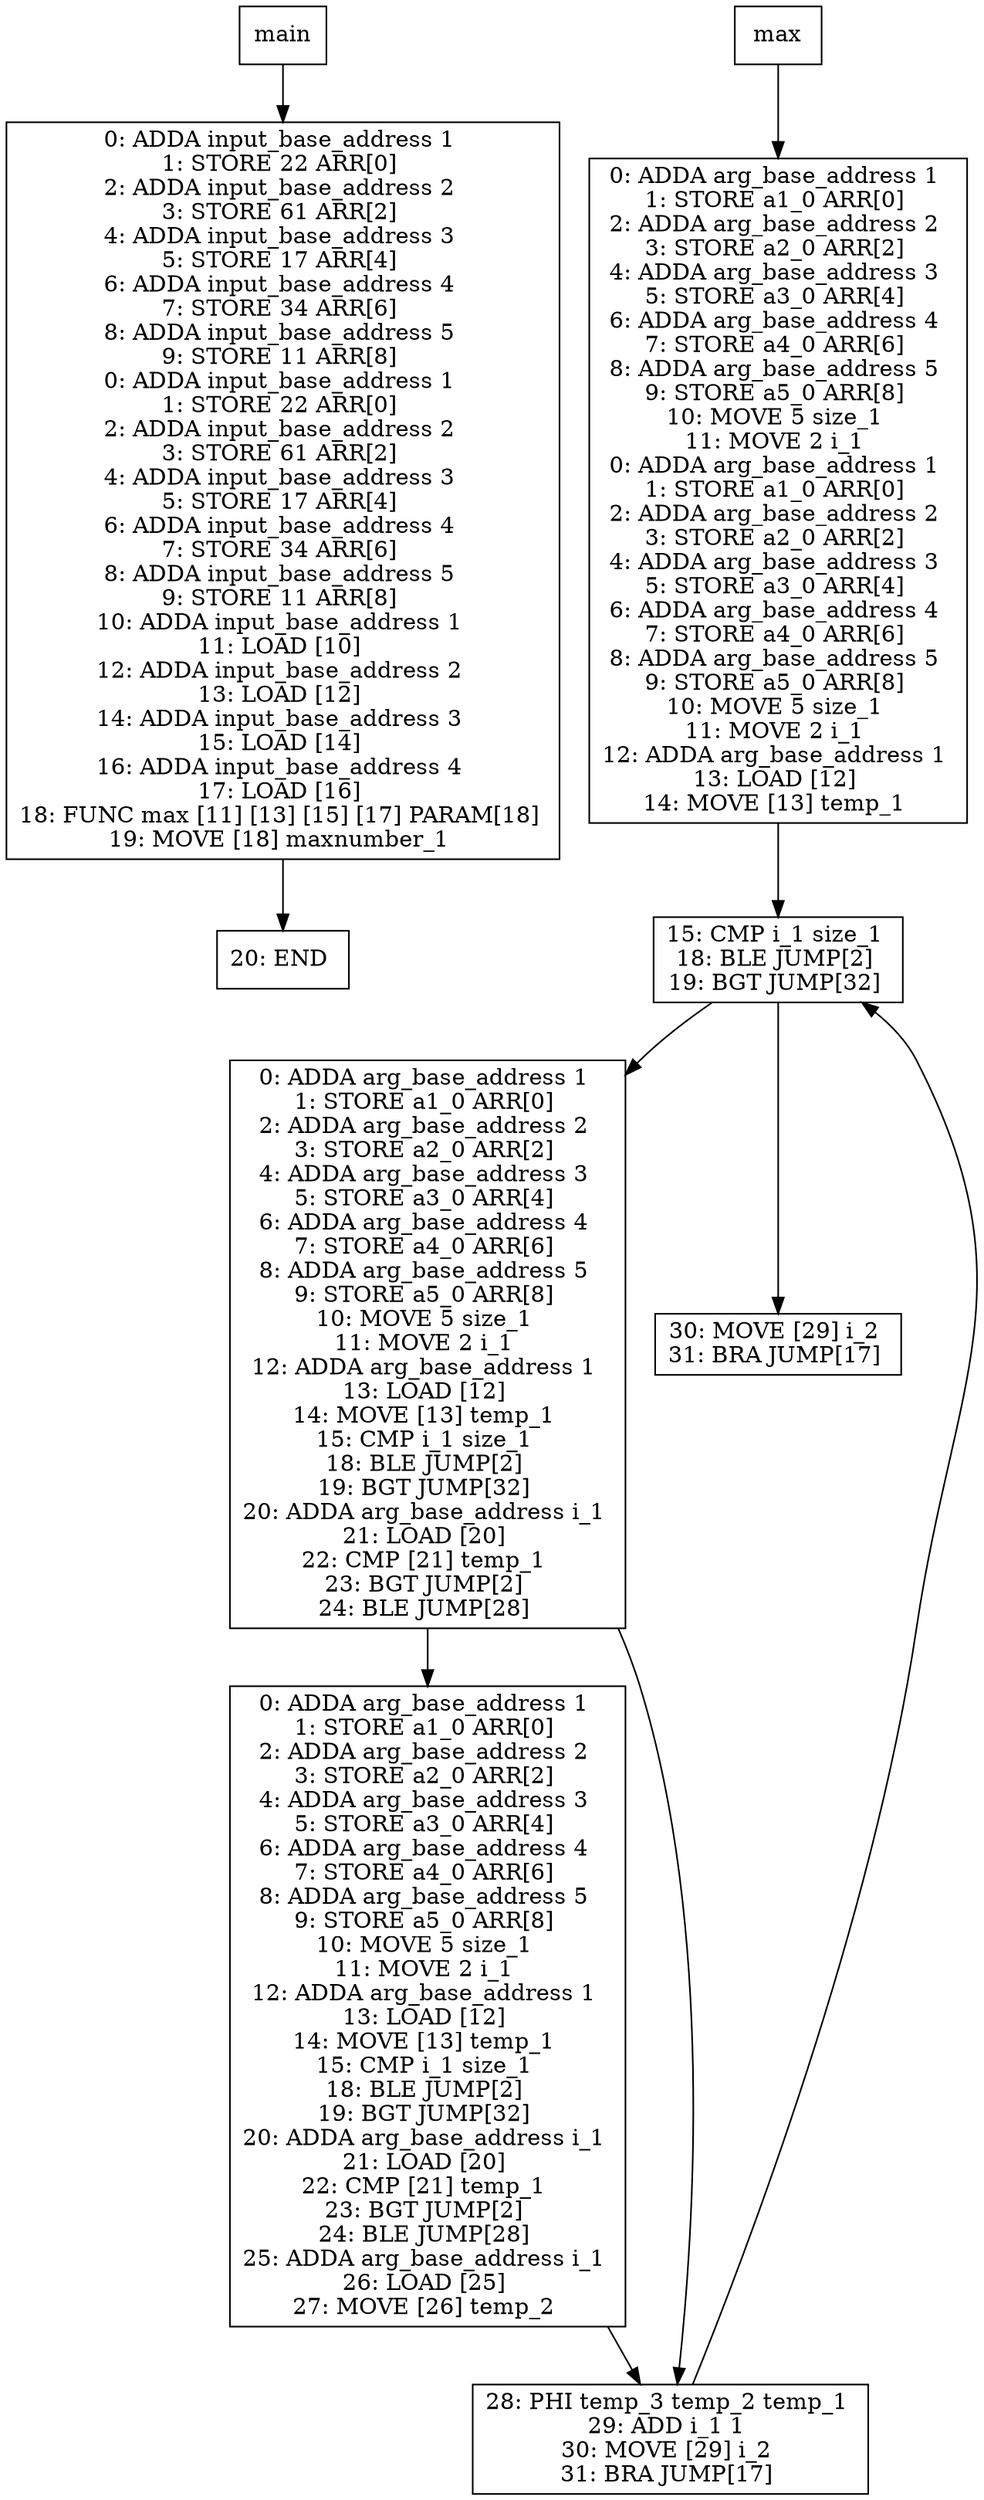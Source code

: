 digraph test004 {
node [shape=box]
1[label="main"]
1 -> 22
22[label="0: ADDA input_base_address 1 
1: STORE 22 ARR[0] 
2: ADDA input_base_address 2 
3: STORE 61 ARR[2] 
4: ADDA input_base_address 3 
5: STORE 17 ARR[4] 
6: ADDA input_base_address 4 
7: STORE 34 ARR[6] 
8: ADDA input_base_address 5 
9: STORE 11 ARR[8] 
0: ADDA input_base_address 1 
1: STORE 22 ARR[0] 
2: ADDA input_base_address 2 
3: STORE 61 ARR[2] 
4: ADDA input_base_address 3 
5: STORE 17 ARR[4] 
6: ADDA input_base_address 4 
7: STORE 34 ARR[6] 
8: ADDA input_base_address 5 
9: STORE 11 ARR[8] 
10: ADDA input_base_address 1 
11: LOAD [10] 
12: ADDA input_base_address 2 
13: LOAD [12] 
14: ADDA input_base_address 3 
15: LOAD [14] 
16: ADDA input_base_address 4 
17: LOAD [16] 
18: FUNC max [11] [13] [15] [17] PARAM[18] 
19: MOVE [18] maxnumber_1 
"]
22 -> 28
28[label="20: END 
"]
4[label="max"]
4 -> 7
7[label="0: ADDA arg_base_address 1 
1: STORE a1_0 ARR[0] 
2: ADDA arg_base_address 2 
3: STORE a2_0 ARR[2] 
4: ADDA arg_base_address 3 
5: STORE a3_0 ARR[4] 
6: ADDA arg_base_address 4 
7: STORE a4_0 ARR[6] 
8: ADDA arg_base_address 5 
9: STORE a5_0 ARR[8] 
10: MOVE 5 size_1 
11: MOVE 2 i_1 
0: ADDA arg_base_address 1 
1: STORE a1_0 ARR[0] 
2: ADDA arg_base_address 2 
3: STORE a2_0 ARR[2] 
4: ADDA arg_base_address 3 
5: STORE a3_0 ARR[4] 
6: ADDA arg_base_address 4 
7: STORE a4_0 ARR[6] 
8: ADDA arg_base_address 5 
9: STORE a5_0 ARR[8] 
10: MOVE 5 size_1 
11: MOVE 2 i_1 
12: ADDA arg_base_address 1 
13: LOAD [12] 
14: MOVE [13] temp_1 
"]
7 -> 15
15[label="15: CMP i_1 size_1 
18: BLE JUMP[2] 
19: BGT JUMP[32] 
"]
15 -> 17
17[label="0: ADDA arg_base_address 1 
1: STORE a1_0 ARR[0] 
2: ADDA arg_base_address 2 
3: STORE a2_0 ARR[2] 
4: ADDA arg_base_address 3 
5: STORE a3_0 ARR[4] 
6: ADDA arg_base_address 4 
7: STORE a4_0 ARR[6] 
8: ADDA arg_base_address 5 
9: STORE a5_0 ARR[8] 
10: MOVE 5 size_1 
11: MOVE 2 i_1 
12: ADDA arg_base_address 1 
13: LOAD [12] 
14: MOVE [13] temp_1 
15: CMP i_1 size_1 
18: BLE JUMP[2] 
19: BGT JUMP[32] 
20: ADDA arg_base_address i_1 
21: LOAD [20] 
22: CMP [21] temp_1 
23: BGT JUMP[2] 
24: BLE JUMP[28] 
"]
17 -> 19
19[label="0: ADDA arg_base_address 1 
1: STORE a1_0 ARR[0] 
2: ADDA arg_base_address 2 
3: STORE a2_0 ARR[2] 
4: ADDA arg_base_address 3 
5: STORE a3_0 ARR[4] 
6: ADDA arg_base_address 4 
7: STORE a4_0 ARR[6] 
8: ADDA arg_base_address 5 
9: STORE a5_0 ARR[8] 
10: MOVE 5 size_1 
11: MOVE 2 i_1 
12: ADDA arg_base_address 1 
13: LOAD [12] 
14: MOVE [13] temp_1 
15: CMP i_1 size_1 
18: BLE JUMP[2] 
19: BGT JUMP[32] 
20: ADDA arg_base_address i_1 
21: LOAD [20] 
22: CMP [21] temp_1 
23: BGT JUMP[2] 
24: BLE JUMP[28] 
25: ADDA arg_base_address i_1 
26: LOAD [25] 
27: MOVE [26] temp_2 
"]
19 -> 18
18[label="28: PHI temp_3 temp_2 temp_1 
29: ADD i_1 1 
30: MOVE [29] i_2 
31: BRA JUMP[17] 
"]
18 -> 15
17 -> 18
15 -> 16
16[label="30: MOVE [29] i_2 
31: BRA JUMP[17] 
"]
}
